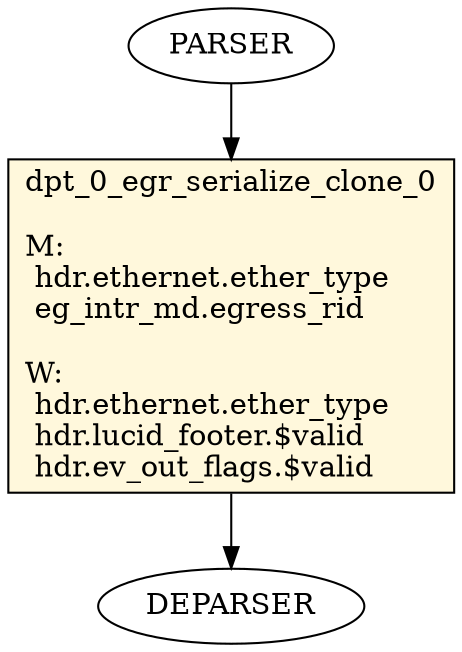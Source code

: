 digraph egress {
dpt_0_egr_serialize_clone_0 [ shape=record, style="filled", fillcolor=cornsilk, label="dpt_0_egr_serialize_clone_0\l\l
M:\l
 hdr.ethernet.ether_type\l
 eg_intr_md.egress_rid\l
\lW:\l
 hdr.ethernet.ether_type\l
 hdr.lucid_footer.$valid\l
 hdr.ev_out_flags.$valid\l
 "];
    PARSER -> dpt_0_egr_serialize_clone_0
    dpt_0_egr_serialize_clone_0 -> DEPARSER
}
